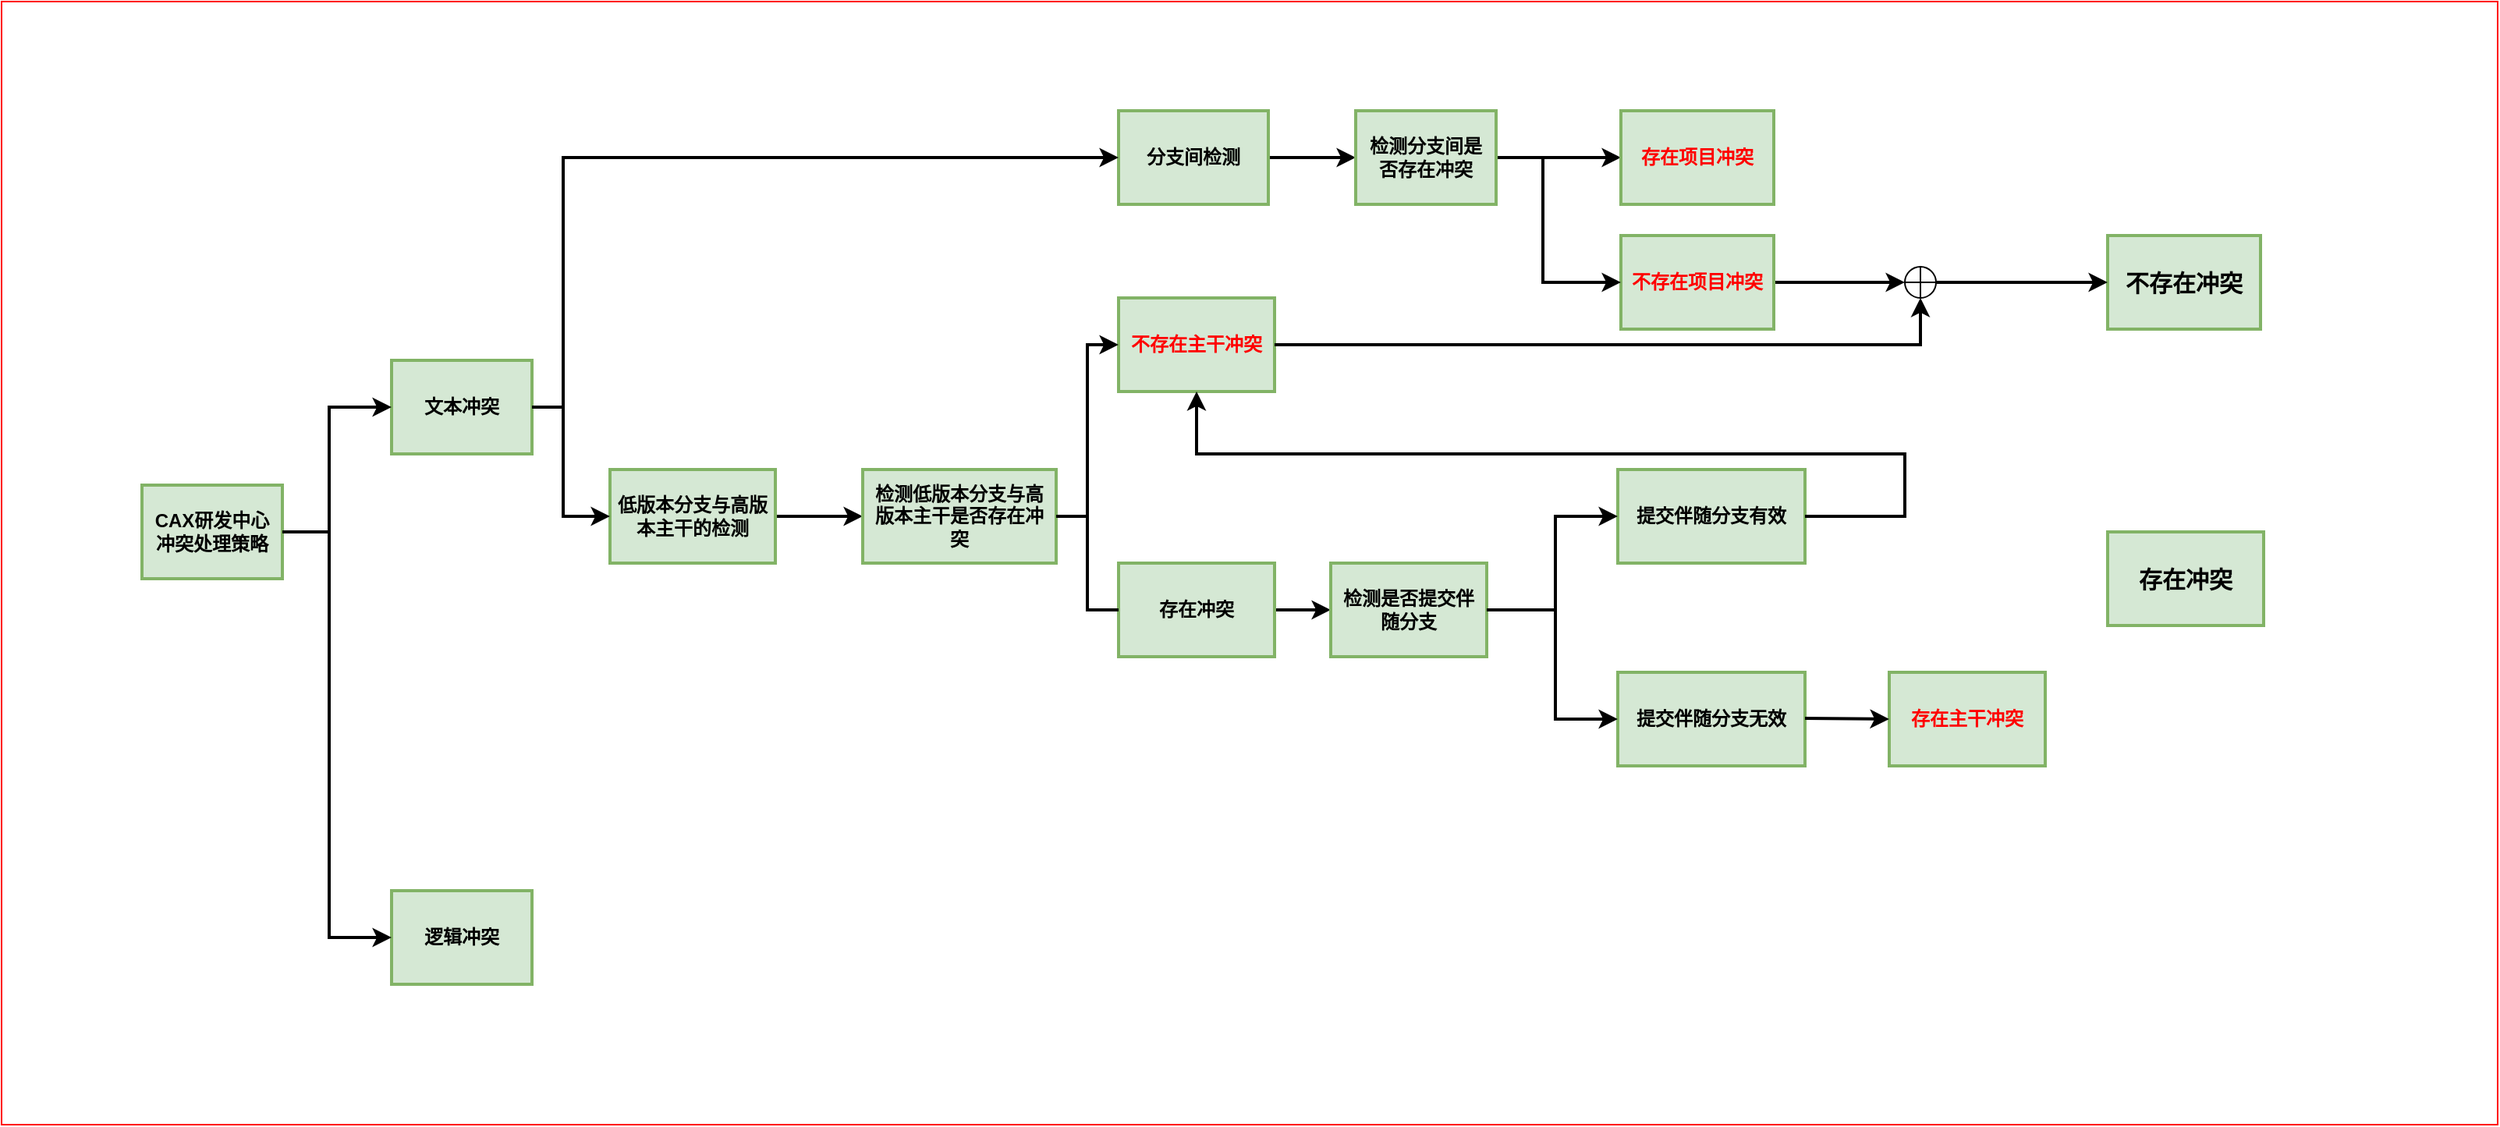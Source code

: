 <mxfile version="18.0.2" type="github">
  <diagram id="tAiEc9BprhlufLbl5p80" name="Page-1">
    <mxGraphModel dx="2249" dy="1963" grid="1" gridSize="10" guides="1" tooltips="1" connect="1" arrows="1" fold="1" page="1" pageScale="1" pageWidth="827" pageHeight="1169" math="0" shadow="0">
      <root>
        <mxCell id="0" />
        <mxCell id="1" parent="0" />
        <mxCell id="18qOMuYHO0AA8W0c1snm-130" value="" style="rounded=0;whiteSpace=wrap;html=1;fontSize=15;fontColor=#FF0000;strokeColor=#FF0000;" vertex="1" parent="1">
          <mxGeometry x="-60" y="-60" width="1600" height="720" as="geometry" />
        </mxCell>
        <mxCell id="18qOMuYHO0AA8W0c1snm-1" value="CAX研发中心冲突处理策略" style="rounded=0;whiteSpace=wrap;html=1;fillColor=#d5e8d4;strokeColor=#82B366;strokeWidth=2;sketch=0;glass=0;shadow=0;spacing=6;fontStyle=1" vertex="1" parent="1">
          <mxGeometry x="30" y="250" width="90" height="60" as="geometry" />
        </mxCell>
        <mxCell id="18qOMuYHO0AA8W0c1snm-2" value="文本冲突" style="rounded=0;whiteSpace=wrap;html=1;fillColor=#d5e8d4;strokeColor=#82B366;strokeWidth=2;sketch=0;glass=0;shadow=0;spacing=6;fontStyle=1" vertex="1" parent="1">
          <mxGeometry x="190" y="170" width="90" height="60" as="geometry" />
        </mxCell>
        <mxCell id="18qOMuYHO0AA8W0c1snm-3" value="逻辑冲突" style="rounded=0;whiteSpace=wrap;html=1;fillColor=#d5e8d4;strokeColor=#82B366;strokeWidth=2;sketch=0;glass=0;shadow=0;spacing=6;fontStyle=1" vertex="1" parent="1">
          <mxGeometry x="190" y="510" width="90" height="60" as="geometry" />
        </mxCell>
        <mxCell id="18qOMuYHO0AA8W0c1snm-4" value="" style="endArrow=classic;html=1;rounded=0;exitX=1;exitY=0.5;exitDx=0;exitDy=0;entryX=0;entryY=0.5;entryDx=0;entryDy=0;strokeWidth=2;" edge="1" parent="1" source="18qOMuYHO0AA8W0c1snm-1" target="18qOMuYHO0AA8W0c1snm-2">
          <mxGeometry width="50" height="50" relative="1" as="geometry">
            <mxPoint x="80" y="310" as="sourcePoint" />
            <mxPoint x="130" y="260" as="targetPoint" />
            <Array as="points">
              <mxPoint x="150" y="280" />
              <mxPoint x="150" y="240" />
              <mxPoint x="150" y="200" />
            </Array>
          </mxGeometry>
        </mxCell>
        <mxCell id="18qOMuYHO0AA8W0c1snm-5" value="" style="endArrow=classic;html=1;rounded=0;entryX=0;entryY=0.5;entryDx=0;entryDy=0;strokeWidth=2;" edge="1" parent="1" target="18qOMuYHO0AA8W0c1snm-3">
          <mxGeometry width="50" height="50" relative="1" as="geometry">
            <mxPoint x="150" y="280" as="sourcePoint" />
            <mxPoint x="180" y="210" as="targetPoint" />
            <Array as="points">
              <mxPoint x="150" y="470" />
              <mxPoint x="150" y="540" />
            </Array>
          </mxGeometry>
        </mxCell>
        <mxCell id="18qOMuYHO0AA8W0c1snm-6" value="" style="edgeStyle=orthogonalEdgeStyle;rounded=0;orthogonalLoop=1;jettySize=auto;html=1;strokeWidth=2;" edge="1" parent="1" source="18qOMuYHO0AA8W0c1snm-7" target="18qOMuYHO0AA8W0c1snm-12">
          <mxGeometry relative="1" as="geometry" />
        </mxCell>
        <mxCell id="18qOMuYHO0AA8W0c1snm-7" value="分支间检测" style="rounded=0;whiteSpace=wrap;html=1;fillColor=#d5e8d4;strokeColor=#82B366;strokeWidth=2;sketch=0;glass=0;shadow=0;spacing=6;fontStyle=1" vertex="1" parent="1">
          <mxGeometry x="656" y="10" width="96" height="60" as="geometry" />
        </mxCell>
        <mxCell id="18qOMuYHO0AA8W0c1snm-8" value="" style="edgeStyle=orthogonalEdgeStyle;rounded=0;orthogonalLoop=1;jettySize=auto;html=1;strokeWidth=2;" edge="1" parent="1" source="18qOMuYHO0AA8W0c1snm-9" target="18qOMuYHO0AA8W0c1snm-37">
          <mxGeometry relative="1" as="geometry" />
        </mxCell>
        <mxCell id="18qOMuYHO0AA8W0c1snm-9" value="低版本分支与高版本主干的检测" style="rounded=0;whiteSpace=wrap;html=1;fillColor=#d5e8d4;strokeColor=#82B366;strokeWidth=2;sketch=0;glass=0;shadow=0;spacing=6;fontStyle=1" vertex="1" parent="1">
          <mxGeometry x="330" y="240" width="106" height="60" as="geometry" />
        </mxCell>
        <mxCell id="18qOMuYHO0AA8W0c1snm-10" value="" style="endArrow=none;html=1;rounded=0;strokeWidth=2;" edge="1" parent="1" source="18qOMuYHO0AA8W0c1snm-2">
          <mxGeometry width="50" height="50" relative="1" as="geometry">
            <mxPoint x="260" y="250" as="sourcePoint" />
            <mxPoint x="300" y="200" as="targetPoint" />
          </mxGeometry>
        </mxCell>
        <mxCell id="18qOMuYHO0AA8W0c1snm-11" value="" style="edgeStyle=orthogonalEdgeStyle;rounded=0;orthogonalLoop=1;jettySize=auto;html=1;strokeWidth=2;" edge="1" parent="1" source="18qOMuYHO0AA8W0c1snm-12" target="18qOMuYHO0AA8W0c1snm-14">
          <mxGeometry relative="1" as="geometry" />
        </mxCell>
        <mxCell id="18qOMuYHO0AA8W0c1snm-12" value="检测分支间是否存在冲突" style="rounded=0;whiteSpace=wrap;html=1;fillColor=#d5e8d4;strokeColor=#82B366;strokeWidth=2;sketch=0;glass=0;shadow=0;spacing=6;fontStyle=1" vertex="1" parent="1">
          <mxGeometry x="808" y="10" width="90" height="60" as="geometry" />
        </mxCell>
        <mxCell id="18qOMuYHO0AA8W0c1snm-14" value="&lt;font color=&quot;#ff0000&quot;&gt;存在项目冲突&lt;/font&gt;" style="rounded=0;whiteSpace=wrap;html=1;fillColor=#d5e8d4;strokeColor=#82B366;strokeWidth=2;sketch=0;glass=0;shadow=0;spacing=6;fontStyle=1" vertex="1" parent="1">
          <mxGeometry x="978" y="10" width="98" height="60" as="geometry" />
        </mxCell>
        <mxCell id="18qOMuYHO0AA8W0c1snm-115" value="" style="edgeStyle=orthogonalEdgeStyle;rounded=0;orthogonalLoop=1;jettySize=auto;html=1;strokeWidth=2;entryX=0;entryY=0.5;entryDx=0;entryDy=0;" edge="1" parent="1" source="18qOMuYHO0AA8W0c1snm-15" target="18qOMuYHO0AA8W0c1snm-120">
          <mxGeometry relative="1" as="geometry">
            <mxPoint x="1116" y="130" as="targetPoint" />
          </mxGeometry>
        </mxCell>
        <mxCell id="18qOMuYHO0AA8W0c1snm-15" value="&lt;font color=&quot;#ff0000&quot;&gt;不存在项目冲突&lt;/font&gt;" style="rounded=0;whiteSpace=wrap;html=1;fillColor=#d5e8d4;strokeColor=#82B366;strokeWidth=2;sketch=0;glass=0;shadow=0;spacing=6;fontStyle=1" vertex="1" parent="1">
          <mxGeometry x="978" y="90" width="98" height="60" as="geometry" />
        </mxCell>
        <mxCell id="18qOMuYHO0AA8W0c1snm-16" value="" style="endArrow=classic;html=1;rounded=0;strokeWidth=2;entryX=0;entryY=0.5;entryDx=0;entryDy=0;" edge="1" parent="1" target="18qOMuYHO0AA8W0c1snm-15">
          <mxGeometry width="50" height="50" relative="1" as="geometry">
            <mxPoint x="928" y="40" as="sourcePoint" />
            <mxPoint x="978" y="-10" as="targetPoint" />
            <Array as="points">
              <mxPoint x="928" y="120" />
            </Array>
          </mxGeometry>
        </mxCell>
        <mxCell id="18qOMuYHO0AA8W0c1snm-34" value="" style="endArrow=classic;html=1;rounded=0;strokeWidth=2;entryX=0;entryY=0.5;entryDx=0;entryDy=0;" edge="1" parent="1" target="18qOMuYHO0AA8W0c1snm-7">
          <mxGeometry width="50" height="50" relative="1" as="geometry">
            <mxPoint x="300" y="200" as="sourcePoint" />
            <mxPoint x="320" y="70" as="targetPoint" />
            <Array as="points">
              <mxPoint x="300" y="40" />
            </Array>
          </mxGeometry>
        </mxCell>
        <mxCell id="18qOMuYHO0AA8W0c1snm-35" value="" style="endArrow=classic;html=1;rounded=0;strokeWidth=2;entryX=0;entryY=0.5;entryDx=0;entryDy=0;" edge="1" parent="1" target="18qOMuYHO0AA8W0c1snm-9">
          <mxGeometry width="50" height="50" relative="1" as="geometry">
            <mxPoint x="300" y="200" as="sourcePoint" />
            <mxPoint x="280" y="340" as="targetPoint" />
            <Array as="points">
              <mxPoint x="300" y="270" />
            </Array>
          </mxGeometry>
        </mxCell>
        <mxCell id="18qOMuYHO0AA8W0c1snm-36" value="" style="edgeStyle=orthogonalEdgeStyle;rounded=0;orthogonalLoop=1;jettySize=auto;html=1;strokeWidth=2;startArrow=none;" edge="1" parent="1" source="18qOMuYHO0AA8W0c1snm-88" target="18qOMuYHO0AA8W0c1snm-38">
          <mxGeometry relative="1" as="geometry" />
        </mxCell>
        <mxCell id="18qOMuYHO0AA8W0c1snm-37" value="检测低版本分支与高版本主干是否存在冲突" style="rounded=0;whiteSpace=wrap;html=1;fillColor=#d5e8d4;strokeColor=#82B366;strokeWidth=2;sketch=0;glass=0;shadow=0;spacing=7;fontStyle=1" vertex="1" parent="1">
          <mxGeometry x="492" y="240" width="124" height="60" as="geometry" />
        </mxCell>
        <mxCell id="18qOMuYHO0AA8W0c1snm-38" value="检测是否提交伴随分支" style="rounded=0;whiteSpace=wrap;html=1;fillColor=#d5e8d4;strokeColor=#82B366;strokeWidth=2;sketch=0;glass=0;shadow=0;spacing=7;fontStyle=1" vertex="1" parent="1">
          <mxGeometry x="792" y="300" width="100" height="60" as="geometry" />
        </mxCell>
        <mxCell id="18qOMuYHO0AA8W0c1snm-87" value="&lt;font color=&quot;#ff0000&quot;&gt;不存在主干冲突&lt;/font&gt;" style="rounded=0;whiteSpace=wrap;html=1;fillColor=#d5e8d4;strokeColor=#82B366;strokeWidth=2;sketch=0;glass=0;shadow=0;spacing=7;fontStyle=1" vertex="1" parent="1">
          <mxGeometry x="656" y="130" width="100" height="60" as="geometry" />
        </mxCell>
        <mxCell id="18qOMuYHO0AA8W0c1snm-88" value="存在冲突" style="rounded=0;whiteSpace=wrap;html=1;fillColor=#d5e8d4;strokeColor=#82B366;strokeWidth=2;sketch=0;glass=0;shadow=0;spacing=7;fontStyle=1" vertex="1" parent="1">
          <mxGeometry x="656" y="300" width="100" height="60" as="geometry" />
        </mxCell>
        <mxCell id="18qOMuYHO0AA8W0c1snm-89" value="" style="edgeStyle=orthogonalEdgeStyle;rounded=0;orthogonalLoop=1;jettySize=auto;html=1;strokeWidth=2;endArrow=none;" edge="1" parent="1" source="18qOMuYHO0AA8W0c1snm-37" target="18qOMuYHO0AA8W0c1snm-88">
          <mxGeometry relative="1" as="geometry">
            <mxPoint x="616" y="270" as="sourcePoint" />
            <mxPoint x="786" y="270" as="targetPoint" />
          </mxGeometry>
        </mxCell>
        <mxCell id="18qOMuYHO0AA8W0c1snm-90" value="" style="endArrow=classic;html=1;rounded=0;fontColor=#FF0000;strokeWidth=2;entryX=0;entryY=0.5;entryDx=0;entryDy=0;" edge="1" parent="1" target="18qOMuYHO0AA8W0c1snm-87">
          <mxGeometry width="50" height="50" relative="1" as="geometry">
            <mxPoint x="636" y="270" as="sourcePoint" />
            <mxPoint x="596" y="170" as="targetPoint" />
            <Array as="points">
              <mxPoint x="636" y="160" />
            </Array>
          </mxGeometry>
        </mxCell>
        <mxCell id="18qOMuYHO0AA8W0c1snm-92" value="提交伴随分支有效" style="rounded=0;whiteSpace=wrap;html=1;fillColor=#d5e8d4;strokeColor=#82B366;strokeWidth=2;sketch=0;glass=0;shadow=0;spacing=7;fontStyle=1" vertex="1" parent="1">
          <mxGeometry x="976" y="240" width="120" height="60" as="geometry" />
        </mxCell>
        <mxCell id="18qOMuYHO0AA8W0c1snm-93" value="提交伴随分支无效" style="rounded=0;whiteSpace=wrap;html=1;fillColor=#d5e8d4;strokeColor=#82B366;strokeWidth=2;sketch=0;glass=0;shadow=0;spacing=7;fontStyle=1" vertex="1" parent="1">
          <mxGeometry x="976" y="370" width="120" height="60" as="geometry" />
        </mxCell>
        <mxCell id="18qOMuYHO0AA8W0c1snm-94" value="" style="endArrow=classic;html=1;rounded=0;strokeWidth=2;exitX=1;exitY=0.5;exitDx=0;exitDy=0;entryX=0;entryY=0.5;entryDx=0;entryDy=0;" edge="1" parent="1" target="18qOMuYHO0AA8W0c1snm-92">
          <mxGeometry width="50" height="50" relative="1" as="geometry">
            <mxPoint x="892" y="330" as="sourcePoint" />
            <mxPoint x="986" y="320" as="targetPoint" />
            <Array as="points">
              <mxPoint x="936" y="330" />
              <mxPoint x="936" y="270" />
            </Array>
          </mxGeometry>
        </mxCell>
        <mxCell id="18qOMuYHO0AA8W0c1snm-95" value="" style="endArrow=classic;html=1;rounded=0;strokeWidth=2;entryX=0;entryY=0.5;entryDx=0;entryDy=0;" edge="1" parent="1" target="18qOMuYHO0AA8W0c1snm-93">
          <mxGeometry width="50" height="50" relative="1" as="geometry">
            <mxPoint x="936" y="330" as="sourcePoint" />
            <mxPoint x="946" y="400" as="targetPoint" />
            <Array as="points">
              <mxPoint x="936" y="400" />
            </Array>
          </mxGeometry>
        </mxCell>
        <mxCell id="18qOMuYHO0AA8W0c1snm-101" value="&lt;font color=&quot;#ff0000&quot;&gt;存在主干冲突&lt;/font&gt;" style="rounded=0;whiteSpace=wrap;html=1;fillColor=#d5e8d4;strokeColor=#82B366;strokeWidth=2;sketch=0;glass=0;shadow=0;spacing=7;fontStyle=1" vertex="1" parent="1">
          <mxGeometry x="1150" y="370" width="100" height="60" as="geometry" />
        </mxCell>
        <mxCell id="18qOMuYHO0AA8W0c1snm-103" value="" style="endArrow=classic;html=1;rounded=0;strokeWidth=2;exitX=1;exitY=0.5;exitDx=0;exitDy=0;entryX=0;entryY=0.5;entryDx=0;entryDy=0;" edge="1" parent="1" target="18qOMuYHO0AA8W0c1snm-101">
          <mxGeometry width="50" height="50" relative="1" as="geometry">
            <mxPoint x="1096" y="399.5" as="sourcePoint" />
            <mxPoint x="1160" y="399.5" as="targetPoint" />
          </mxGeometry>
        </mxCell>
        <mxCell id="18qOMuYHO0AA8W0c1snm-107" value="&lt;font style=&quot;font-size: 15px;&quot;&gt;存在冲突&lt;/font&gt;" style="rounded=0;whiteSpace=wrap;html=1;fillColor=#d5e8d4;strokeColor=#82B366;strokeWidth=2;sketch=0;glass=0;shadow=0;spacing=7;fontStyle=1" vertex="1" parent="1">
          <mxGeometry x="1290" y="280" width="100" height="60" as="geometry" />
        </mxCell>
        <mxCell id="18qOMuYHO0AA8W0c1snm-117" value="&lt;font style=&quot;font-size: 15px;&quot;&gt;不存在冲突&lt;/font&gt;" style="rounded=0;whiteSpace=wrap;html=1;fillColor=#d5e8d4;strokeColor=#82B366;strokeWidth=2;sketch=0;glass=0;shadow=0;spacing=6;fontStyle=1" vertex="1" parent="1">
          <mxGeometry x="1290" y="90" width="98" height="60" as="geometry" />
        </mxCell>
        <mxCell id="18qOMuYHO0AA8W0c1snm-127" value="" style="edgeStyle=orthogonalEdgeStyle;rounded=0;orthogonalLoop=1;jettySize=auto;html=1;strokeWidth=2;" edge="1" parent="1" source="18qOMuYHO0AA8W0c1snm-120" target="18qOMuYHO0AA8W0c1snm-117">
          <mxGeometry relative="1" as="geometry" />
        </mxCell>
        <mxCell id="18qOMuYHO0AA8W0c1snm-120" value="" style="shape=orEllipse;perimeter=ellipsePerimeter;whiteSpace=wrap;html=1;backgroundOutline=1;" vertex="1" parent="1">
          <mxGeometry x="1160" y="110" width="20" height="20" as="geometry" />
        </mxCell>
        <mxCell id="18qOMuYHO0AA8W0c1snm-125" value="" style="edgeStyle=segmentEdgeStyle;endArrow=classic;html=1;rounded=0;strokeWidth=2;entryX=0.5;entryY=1;entryDx=0;entryDy=0;exitX=1;exitY=0.5;exitDx=0;exitDy=0;" edge="1" parent="1" source="18qOMuYHO0AA8W0c1snm-87" target="18qOMuYHO0AA8W0c1snm-120">
          <mxGeometry width="50" height="50" relative="1" as="geometry">
            <mxPoint x="1420" y="210" as="sourcePoint" />
            <mxPoint x="1470" y="160" as="targetPoint" />
          </mxGeometry>
        </mxCell>
        <mxCell id="18qOMuYHO0AA8W0c1snm-129" value="" style="endArrow=classic;html=1;rounded=0;strokeWidth=2;entryX=0.5;entryY=1;entryDx=0;entryDy=0;exitX=1;exitY=0.5;exitDx=0;exitDy=0;" edge="1" parent="1" source="18qOMuYHO0AA8W0c1snm-92" target="18qOMuYHO0AA8W0c1snm-87">
          <mxGeometry width="50" height="50" relative="1" as="geometry">
            <mxPoint x="1150" y="230" as="sourcePoint" />
            <mxPoint x="930" y="190" as="targetPoint" />
            <Array as="points">
              <mxPoint x="1160" y="270" />
              <mxPoint x="1160" y="230" />
              <mxPoint x="706" y="230" />
            </Array>
          </mxGeometry>
        </mxCell>
      </root>
    </mxGraphModel>
  </diagram>
</mxfile>
